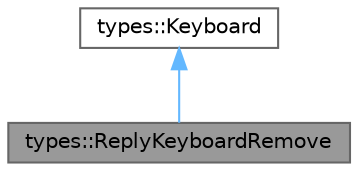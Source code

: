 digraph "types::ReplyKeyboardRemove"
{
 // LATEX_PDF_SIZE
  bgcolor="transparent";
  edge [fontname=Helvetica,fontsize=10,labelfontname=Helvetica,labelfontsize=10];
  node [fontname=Helvetica,fontsize=10,shape=box,height=0.2,width=0.4];
  Node1 [id="Node000001",label="types::ReplyKeyboardRemove",height=0.2,width=0.4,color="gray40", fillcolor="grey60", style="filled", fontcolor="black",tooltip="Object of this struct is using for remove current reply keyboard."];
  Node2 -> Node1 [id="edge1_Node000001_Node000002",dir="back",color="steelblue1",style="solid",tooltip=" "];
  Node2 [id="Node000002",label="types::Keyboard",height=0.2,width=0.4,color="gray40", fillcolor="white", style="filled",URL="$structtypes_1_1Keyboard.html",tooltip="Base struct for telegram keyboards."];
}
